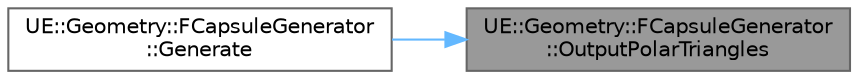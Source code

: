 digraph "UE::Geometry::FCapsuleGenerator::OutputPolarTriangles"
{
 // INTERACTIVE_SVG=YES
 // LATEX_PDF_SIZE
  bgcolor="transparent";
  edge [fontname=Helvetica,fontsize=10,labelfontname=Helvetica,labelfontsize=10];
  node [fontname=Helvetica,fontsize=10,shape=box,height=0.2,width=0.4];
  rankdir="RL";
  Node1 [id="Node000001",label="UE::Geometry::FCapsuleGenerator\l::OutputPolarTriangles",height=0.2,width=0.4,color="gray40", fillcolor="grey60", style="filled", fontcolor="black",tooltip=" "];
  Node1 -> Node2 [id="edge1_Node000001_Node000002",dir="back",color="steelblue1",style="solid",tooltip=" "];
  Node2 [id="Node000002",label="UE::Geometry::FCapsuleGenerator\l::Generate",height=0.2,width=0.4,color="grey40", fillcolor="white", style="filled",URL="$d1/d57/classUE_1_1Geometry_1_1FCapsuleGenerator.html#a99ef474547301dec8f026f5403faa7a7",tooltip="Generate the mesh."];
}

